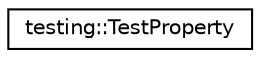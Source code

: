 digraph G
{
  edge [fontname="Helvetica",fontsize="10",labelfontname="Helvetica",labelfontsize="10"];
  node [fontname="Helvetica",fontsize="10",shape=record];
  rankdir="LR";
  Node1 [label="testing::TestProperty",height=0.2,width=0.4,color="black", fillcolor="white", style="filled",URL="$classtesting_1_1TestProperty.html"];
}
